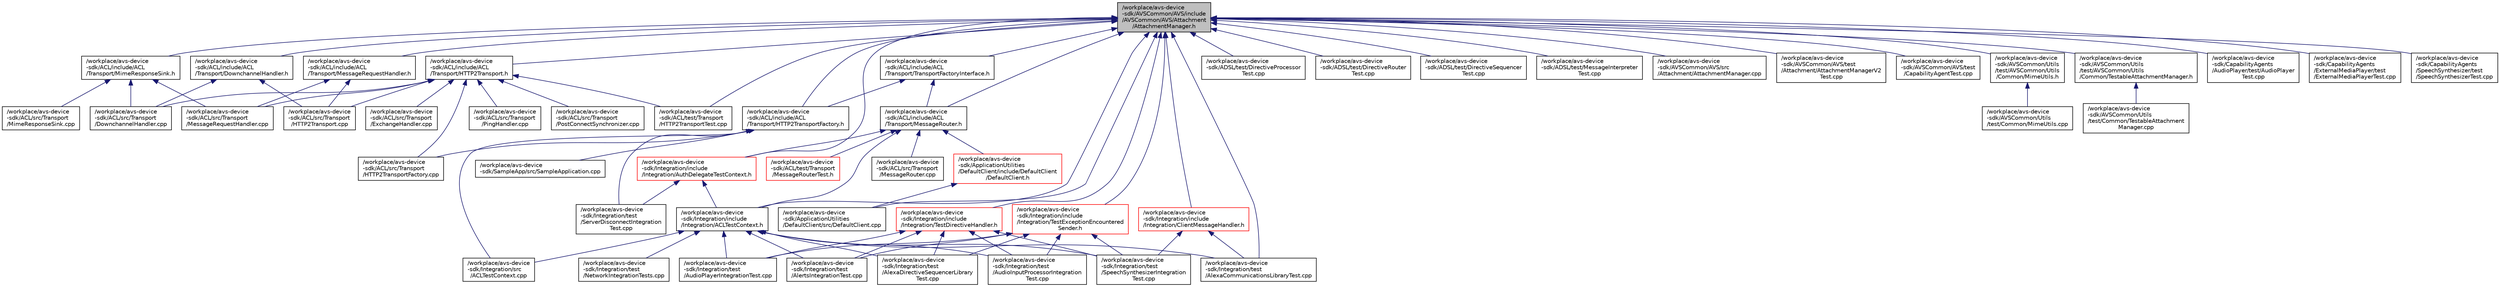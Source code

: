 digraph "/workplace/avs-device-sdk/AVSCommon/AVS/include/AVSCommon/AVS/Attachment/AttachmentManager.h"
{
  edge [fontname="Helvetica",fontsize="10",labelfontname="Helvetica",labelfontsize="10"];
  node [fontname="Helvetica",fontsize="10",shape=record];
  Node39 [label="/workplace/avs-device\l-sdk/AVSCommon/AVS/include\l/AVSCommon/AVS/Attachment\l/AttachmentManager.h",height=0.2,width=0.4,color="black", fillcolor="grey75", style="filled", fontcolor="black"];
  Node39 -> Node40 [dir="back",color="midnightblue",fontsize="10",style="solid",fontname="Helvetica"];
  Node40 [label="/workplace/avs-device\l-sdk/ACL/include/ACL\l/Transport/DownchannelHandler.h",height=0.2,width=0.4,color="black", fillcolor="white", style="filled",URL="$_downchannel_handler_8h.html"];
  Node40 -> Node41 [dir="back",color="midnightblue",fontsize="10",style="solid",fontname="Helvetica"];
  Node41 [label="/workplace/avs-device\l-sdk/ACL/src/Transport\l/DownchannelHandler.cpp",height=0.2,width=0.4,color="black", fillcolor="white", style="filled",URL="$_downchannel_handler_8cpp.html"];
  Node40 -> Node42 [dir="back",color="midnightblue",fontsize="10",style="solid",fontname="Helvetica"];
  Node42 [label="/workplace/avs-device\l-sdk/ACL/src/Transport\l/HTTP2Transport.cpp",height=0.2,width=0.4,color="black", fillcolor="white", style="filled",URL="$_h_t_t_p2_transport_8cpp.html"];
  Node39 -> Node43 [dir="back",color="midnightblue",fontsize="10",style="solid",fontname="Helvetica"];
  Node43 [label="/workplace/avs-device\l-sdk/ACL/include/ACL\l/Transport/HTTP2Transport.h",height=0.2,width=0.4,color="black", fillcolor="white", style="filled",URL="$_h_t_t_p2_transport_8h.html"];
  Node43 -> Node41 [dir="back",color="midnightblue",fontsize="10",style="solid",fontname="Helvetica"];
  Node43 -> Node44 [dir="back",color="midnightblue",fontsize="10",style="solid",fontname="Helvetica"];
  Node44 [label="/workplace/avs-device\l-sdk/ACL/src/Transport\l/ExchangeHandler.cpp",height=0.2,width=0.4,color="black", fillcolor="white", style="filled",URL="$_exchange_handler_8cpp.html"];
  Node43 -> Node42 [dir="back",color="midnightblue",fontsize="10",style="solid",fontname="Helvetica"];
  Node43 -> Node45 [dir="back",color="midnightblue",fontsize="10",style="solid",fontname="Helvetica"];
  Node45 [label="/workplace/avs-device\l-sdk/ACL/src/Transport\l/HTTP2TransportFactory.cpp",height=0.2,width=0.4,color="black", fillcolor="white", style="filled",URL="$_h_t_t_p2_transport_factory_8cpp.html"];
  Node43 -> Node46 [dir="back",color="midnightblue",fontsize="10",style="solid",fontname="Helvetica"];
  Node46 [label="/workplace/avs-device\l-sdk/ACL/src/Transport\l/MessageRequestHandler.cpp",height=0.2,width=0.4,color="black", fillcolor="white", style="filled",URL="$_message_request_handler_8cpp.html"];
  Node43 -> Node47 [dir="back",color="midnightblue",fontsize="10",style="solid",fontname="Helvetica"];
  Node47 [label="/workplace/avs-device\l-sdk/ACL/src/Transport\l/PingHandler.cpp",height=0.2,width=0.4,color="black", fillcolor="white", style="filled",URL="$_ping_handler_8cpp.html"];
  Node43 -> Node48 [dir="back",color="midnightblue",fontsize="10",style="solid",fontname="Helvetica"];
  Node48 [label="/workplace/avs-device\l-sdk/ACL/src/Transport\l/PostConnectSynchronizer.cpp",height=0.2,width=0.4,color="black", fillcolor="white", style="filled",URL="$_post_connect_synchronizer_8cpp.html"];
  Node43 -> Node49 [dir="back",color="midnightblue",fontsize="10",style="solid",fontname="Helvetica"];
  Node49 [label="/workplace/avs-device\l-sdk/ACL/test/Transport\l/HTTP2TransportTest.cpp",height=0.2,width=0.4,color="black", fillcolor="white", style="filled",URL="$_h_t_t_p2_transport_test_8cpp.html"];
  Node39 -> Node50 [dir="back",color="midnightblue",fontsize="10",style="solid",fontname="Helvetica"];
  Node50 [label="/workplace/avs-device\l-sdk/ACL/include/ACL\l/Transport/HTTP2TransportFactory.h",height=0.2,width=0.4,color="black", fillcolor="white", style="filled",URL="$_h_t_t_p2_transport_factory_8h.html"];
  Node50 -> Node45 [dir="back",color="midnightblue",fontsize="10",style="solid",fontname="Helvetica"];
  Node50 -> Node51 [dir="back",color="midnightblue",fontsize="10",style="solid",fontname="Helvetica"];
  Node51 [label="/workplace/avs-device\l-sdk/Integration/src\l/ACLTestContext.cpp",height=0.2,width=0.4,color="black", fillcolor="white", style="filled",URL="$_a_c_l_test_context_8cpp.html"];
  Node50 -> Node52 [dir="back",color="midnightblue",fontsize="10",style="solid",fontname="Helvetica"];
  Node52 [label="/workplace/avs-device\l-sdk/Integration/test\l/ServerDisconnectIntegration\lTest.cpp",height=0.2,width=0.4,color="black", fillcolor="white", style="filled",URL="$_server_disconnect_integration_test_8cpp.html"];
  Node50 -> Node53 [dir="back",color="midnightblue",fontsize="10",style="solid",fontname="Helvetica"];
  Node53 [label="/workplace/avs-device\l-sdk/SampleApp/src/SampleApplication.cpp",height=0.2,width=0.4,color="black", fillcolor="white", style="filled",URL="$_sample_application_8cpp.html"];
  Node39 -> Node54 [dir="back",color="midnightblue",fontsize="10",style="solid",fontname="Helvetica"];
  Node54 [label="/workplace/avs-device\l-sdk/ACL/include/ACL\l/Transport/MessageRequestHandler.h",height=0.2,width=0.4,color="black", fillcolor="white", style="filled",URL="$_message_request_handler_8h.html"];
  Node54 -> Node42 [dir="back",color="midnightblue",fontsize="10",style="solid",fontname="Helvetica"];
  Node54 -> Node46 [dir="back",color="midnightblue",fontsize="10",style="solid",fontname="Helvetica"];
  Node39 -> Node55 [dir="back",color="midnightblue",fontsize="10",style="solid",fontname="Helvetica"];
  Node55 [label="/workplace/avs-device\l-sdk/ACL/include/ACL\l/Transport/MessageRouter.h",height=0.2,width=0.4,color="black", fillcolor="white", style="filled",URL="$_message_router_8h.html"];
  Node55 -> Node56 [dir="back",color="midnightblue",fontsize="10",style="solid",fontname="Helvetica"];
  Node56 [label="/workplace/avs-device\l-sdk/ACL/src/Transport\l/MessageRouter.cpp",height=0.2,width=0.4,color="black", fillcolor="white", style="filled",URL="$_message_router_8cpp.html"];
  Node55 -> Node57 [dir="back",color="midnightblue",fontsize="10",style="solid",fontname="Helvetica"];
  Node57 [label="/workplace/avs-device\l-sdk/ACL/test/Transport\l/MessageRouterTest.h",height=0.2,width=0.4,color="red", fillcolor="white", style="filled",URL="$_message_router_test_8h.html"];
  Node55 -> Node59 [dir="back",color="midnightblue",fontsize="10",style="solid",fontname="Helvetica"];
  Node59 [label="/workplace/avs-device\l-sdk/ApplicationUtilities\l/DefaultClient/include/DefaultClient\l/DefaultClient.h",height=0.2,width=0.4,color="red", fillcolor="white", style="filled",URL="$_default_client_8h.html"];
  Node59 -> Node60 [dir="back",color="midnightblue",fontsize="10",style="solid",fontname="Helvetica"];
  Node60 [label="/workplace/avs-device\l-sdk/ApplicationUtilities\l/DefaultClient/src/DefaultClient.cpp",height=0.2,width=0.4,color="black", fillcolor="white", style="filled",URL="$_default_client_8cpp.html"];
  Node55 -> Node69 [dir="back",color="midnightblue",fontsize="10",style="solid",fontname="Helvetica"];
  Node69 [label="/workplace/avs-device\l-sdk/Integration/include\l/Integration/ACLTestContext.h",height=0.2,width=0.4,color="black", fillcolor="white", style="filled",URL="$_a_c_l_test_context_8h.html"];
  Node69 -> Node51 [dir="back",color="midnightblue",fontsize="10",style="solid",fontname="Helvetica"];
  Node69 -> Node70 [dir="back",color="midnightblue",fontsize="10",style="solid",fontname="Helvetica"];
  Node70 [label="/workplace/avs-device\l-sdk/Integration/test\l/AlertsIntegrationTest.cpp",height=0.2,width=0.4,color="black", fillcolor="white", style="filled",URL="$_alerts_integration_test_8cpp.html"];
  Node69 -> Node71 [dir="back",color="midnightblue",fontsize="10",style="solid",fontname="Helvetica"];
  Node71 [label="/workplace/avs-device\l-sdk/Integration/test\l/AlexaCommunicationsLibraryTest.cpp",height=0.2,width=0.4,color="black", fillcolor="white", style="filled",URL="$_alexa_communications_library_test_8cpp.html"];
  Node69 -> Node72 [dir="back",color="midnightblue",fontsize="10",style="solid",fontname="Helvetica"];
  Node72 [label="/workplace/avs-device\l-sdk/Integration/test\l/AlexaDirectiveSequencerLibrary\lTest.cpp",height=0.2,width=0.4,color="black", fillcolor="white", style="filled",URL="$_alexa_directive_sequencer_library_test_8cpp.html"];
  Node69 -> Node73 [dir="back",color="midnightblue",fontsize="10",style="solid",fontname="Helvetica"];
  Node73 [label="/workplace/avs-device\l-sdk/Integration/test\l/AudioInputProcessorIntegration\lTest.cpp",height=0.2,width=0.4,color="black", fillcolor="white", style="filled",URL="$_audio_input_processor_integration_test_8cpp.html"];
  Node69 -> Node74 [dir="back",color="midnightblue",fontsize="10",style="solid",fontname="Helvetica"];
  Node74 [label="/workplace/avs-device\l-sdk/Integration/test\l/AudioPlayerIntegrationTest.cpp",height=0.2,width=0.4,color="black", fillcolor="white", style="filled",URL="$_audio_player_integration_test_8cpp.html"];
  Node69 -> Node75 [dir="back",color="midnightblue",fontsize="10",style="solid",fontname="Helvetica"];
  Node75 [label="/workplace/avs-device\l-sdk/Integration/test\l/NetworkIntegrationTests.cpp",height=0.2,width=0.4,color="black", fillcolor="white", style="filled",URL="$_network_integration_tests_8cpp.html"];
  Node69 -> Node76 [dir="back",color="midnightblue",fontsize="10",style="solid",fontname="Helvetica"];
  Node76 [label="/workplace/avs-device\l-sdk/Integration/test\l/SpeechSynthesizerIntegration\lTest.cpp",height=0.2,width=0.4,color="black", fillcolor="white", style="filled",URL="$_speech_synthesizer_integration_test_8cpp.html"];
  Node55 -> Node77 [dir="back",color="midnightblue",fontsize="10",style="solid",fontname="Helvetica"];
  Node77 [label="/workplace/avs-device\l-sdk/Integration/include\l/Integration/AuthDelegateTestContext.h",height=0.2,width=0.4,color="red", fillcolor="white", style="filled",URL="$_auth_delegate_test_context_8h.html"];
  Node77 -> Node69 [dir="back",color="midnightblue",fontsize="10",style="solid",fontname="Helvetica"];
  Node77 -> Node52 [dir="back",color="midnightblue",fontsize="10",style="solid",fontname="Helvetica"];
  Node39 -> Node80 [dir="back",color="midnightblue",fontsize="10",style="solid",fontname="Helvetica"];
  Node80 [label="/workplace/avs-device\l-sdk/ACL/include/ACL\l/Transport/MimeResponseSink.h",height=0.2,width=0.4,color="black", fillcolor="white", style="filled",URL="$_mime_response_sink_8h.html"];
  Node80 -> Node41 [dir="back",color="midnightblue",fontsize="10",style="solid",fontname="Helvetica"];
  Node80 -> Node46 [dir="back",color="midnightblue",fontsize="10",style="solid",fontname="Helvetica"];
  Node80 -> Node81 [dir="back",color="midnightblue",fontsize="10",style="solid",fontname="Helvetica"];
  Node81 [label="/workplace/avs-device\l-sdk/ACL/src/Transport\l/MimeResponseSink.cpp",height=0.2,width=0.4,color="black", fillcolor="white", style="filled",URL="$_mime_response_sink_8cpp.html"];
  Node39 -> Node82 [dir="back",color="midnightblue",fontsize="10",style="solid",fontname="Helvetica"];
  Node82 [label="/workplace/avs-device\l-sdk/ACL/include/ACL\l/Transport/TransportFactoryInterface.h",height=0.2,width=0.4,color="black", fillcolor="white", style="filled",URL="$_transport_factory_interface_8h.html"];
  Node82 -> Node50 [dir="back",color="midnightblue",fontsize="10",style="solid",fontname="Helvetica"];
  Node82 -> Node55 [dir="back",color="midnightblue",fontsize="10",style="solid",fontname="Helvetica"];
  Node39 -> Node49 [dir="back",color="midnightblue",fontsize="10",style="solid",fontname="Helvetica"];
  Node39 -> Node83 [dir="back",color="midnightblue",fontsize="10",style="solid",fontname="Helvetica"];
  Node83 [label="/workplace/avs-device\l-sdk/ADSL/test/DirectiveProcessor\lTest.cpp",height=0.2,width=0.4,color="black", fillcolor="white", style="filled",URL="$_directive_processor_test_8cpp.html"];
  Node39 -> Node84 [dir="back",color="midnightblue",fontsize="10",style="solid",fontname="Helvetica"];
  Node84 [label="/workplace/avs-device\l-sdk/ADSL/test/DirectiveRouter\lTest.cpp",height=0.2,width=0.4,color="black", fillcolor="white", style="filled",URL="$_directive_router_test_8cpp.html"];
  Node39 -> Node85 [dir="back",color="midnightblue",fontsize="10",style="solid",fontname="Helvetica"];
  Node85 [label="/workplace/avs-device\l-sdk/ADSL/test/DirectiveSequencer\lTest.cpp",height=0.2,width=0.4,color="black", fillcolor="white", style="filled",URL="$_directive_sequencer_test_8cpp.html"];
  Node39 -> Node86 [dir="back",color="midnightblue",fontsize="10",style="solid",fontname="Helvetica"];
  Node86 [label="/workplace/avs-device\l-sdk/ADSL/test/MessageInterpreter\lTest.cpp",height=0.2,width=0.4,color="black", fillcolor="white", style="filled",URL="$_message_interpreter_test_8cpp.html"];
  Node39 -> Node60 [dir="back",color="midnightblue",fontsize="10",style="solid",fontname="Helvetica"];
  Node39 -> Node87 [dir="back",color="midnightblue",fontsize="10",style="solid",fontname="Helvetica"];
  Node87 [label="/workplace/avs-device\l-sdk/AVSCommon/AVS/src\l/Attachment/AttachmentManager.cpp",height=0.2,width=0.4,color="black", fillcolor="white", style="filled",URL="$_attachment_manager_8cpp.html"];
  Node39 -> Node88 [dir="back",color="midnightblue",fontsize="10",style="solid",fontname="Helvetica"];
  Node88 [label="/workplace/avs-device\l-sdk/AVSCommon/AVS/test\l/Attachment/AttachmentManagerV2\lTest.cpp",height=0.2,width=0.4,color="black", fillcolor="white", style="filled",URL="$_attachment_manager_v2_test_8cpp.html"];
  Node39 -> Node89 [dir="back",color="midnightblue",fontsize="10",style="solid",fontname="Helvetica"];
  Node89 [label="/workplace/avs-device\l-sdk/AVSCommon/AVS/test\l/CapabilityAgentTest.cpp",height=0.2,width=0.4,color="black", fillcolor="white", style="filled",URL="$_capability_agent_test_8cpp.html"];
  Node39 -> Node90 [dir="back",color="midnightblue",fontsize="10",style="solid",fontname="Helvetica"];
  Node90 [label="/workplace/avs-device\l-sdk/AVSCommon/Utils\l/test/AVSCommon/Utils\l/Common/MimeUtils.h",height=0.2,width=0.4,color="black", fillcolor="white", style="filled",URL="$_mime_utils_8h.html"];
  Node90 -> Node91 [dir="back",color="midnightblue",fontsize="10",style="solid",fontname="Helvetica"];
  Node91 [label="/workplace/avs-device\l-sdk/AVSCommon/Utils\l/test/Common/MimeUtils.cpp",height=0.2,width=0.4,color="black", fillcolor="white", style="filled",URL="$_mime_utils_8cpp.html"];
  Node39 -> Node92 [dir="back",color="midnightblue",fontsize="10",style="solid",fontname="Helvetica"];
  Node92 [label="/workplace/avs-device\l-sdk/AVSCommon/Utils\l/test/AVSCommon/Utils\l/Common/TestableAttachmentManager.h",height=0.2,width=0.4,color="black", fillcolor="white", style="filled",URL="$_testable_attachment_manager_8h.html"];
  Node92 -> Node93 [dir="back",color="midnightblue",fontsize="10",style="solid",fontname="Helvetica"];
  Node93 [label="/workplace/avs-device\l-sdk/AVSCommon/Utils\l/test/Common/TestableAttachment\lManager.cpp",height=0.2,width=0.4,color="black", fillcolor="white", style="filled",URL="$_testable_attachment_manager_8cpp.html"];
  Node39 -> Node94 [dir="back",color="midnightblue",fontsize="10",style="solid",fontname="Helvetica"];
  Node94 [label="/workplace/avs-device\l-sdk/CapabilityAgents\l/AudioPlayer/test/AudioPlayer\lTest.cpp",height=0.2,width=0.4,color="black", fillcolor="white", style="filled",URL="$_audio_player_test_8cpp.html"];
  Node39 -> Node95 [dir="back",color="midnightblue",fontsize="10",style="solid",fontname="Helvetica"];
  Node95 [label="/workplace/avs-device\l-sdk/CapabilityAgents\l/ExternalMediaPlayer/test\l/ExternalMediaPlayerTest.cpp",height=0.2,width=0.4,color="black", fillcolor="white", style="filled",URL="$_external_media_player_test_8cpp.html"];
  Node39 -> Node96 [dir="back",color="midnightblue",fontsize="10",style="solid",fontname="Helvetica"];
  Node96 [label="/workplace/avs-device\l-sdk/CapabilityAgents\l/SpeechSynthesizer/test\l/SpeechSynthesizerTest.cpp",height=0.2,width=0.4,color="black", fillcolor="white", style="filled",URL="$_speech_synthesizer_test_8cpp.html"];
  Node39 -> Node69 [dir="back",color="midnightblue",fontsize="10",style="solid",fontname="Helvetica"];
  Node39 -> Node77 [dir="back",color="midnightblue",fontsize="10",style="solid",fontname="Helvetica"];
  Node39 -> Node97 [dir="back",color="midnightblue",fontsize="10",style="solid",fontname="Helvetica"];
  Node97 [label="/workplace/avs-device\l-sdk/Integration/include\l/Integration/ClientMessageHandler.h",height=0.2,width=0.4,color="red", fillcolor="white", style="filled",URL="$_client_message_handler_8h.html"];
  Node97 -> Node71 [dir="back",color="midnightblue",fontsize="10",style="solid",fontname="Helvetica"];
  Node97 -> Node76 [dir="back",color="midnightblue",fontsize="10",style="solid",fontname="Helvetica"];
  Node39 -> Node99 [dir="back",color="midnightblue",fontsize="10",style="solid",fontname="Helvetica"];
  Node99 [label="/workplace/avs-device\l-sdk/Integration/include\l/Integration/TestDirectiveHandler.h",height=0.2,width=0.4,color="red", fillcolor="white", style="filled",URL="$_test_directive_handler_8h.html"];
  Node99 -> Node70 [dir="back",color="midnightblue",fontsize="10",style="solid",fontname="Helvetica"];
  Node99 -> Node72 [dir="back",color="midnightblue",fontsize="10",style="solid",fontname="Helvetica"];
  Node99 -> Node73 [dir="back",color="midnightblue",fontsize="10",style="solid",fontname="Helvetica"];
  Node99 -> Node74 [dir="back",color="midnightblue",fontsize="10",style="solid",fontname="Helvetica"];
  Node99 -> Node76 [dir="back",color="midnightblue",fontsize="10",style="solid",fontname="Helvetica"];
  Node39 -> Node101 [dir="back",color="midnightblue",fontsize="10",style="solid",fontname="Helvetica"];
  Node101 [label="/workplace/avs-device\l-sdk/Integration/include\l/Integration/TestExceptionEncountered\lSender.h",height=0.2,width=0.4,color="red", fillcolor="white", style="filled",URL="$_test_exception_encountered_sender_8h.html"];
  Node101 -> Node70 [dir="back",color="midnightblue",fontsize="10",style="solid",fontname="Helvetica"];
  Node101 -> Node72 [dir="back",color="midnightblue",fontsize="10",style="solid",fontname="Helvetica"];
  Node101 -> Node73 [dir="back",color="midnightblue",fontsize="10",style="solid",fontname="Helvetica"];
  Node101 -> Node74 [dir="back",color="midnightblue",fontsize="10",style="solid",fontname="Helvetica"];
  Node101 -> Node76 [dir="back",color="midnightblue",fontsize="10",style="solid",fontname="Helvetica"];
  Node39 -> Node71 [dir="back",color="midnightblue",fontsize="10",style="solid",fontname="Helvetica"];
}
